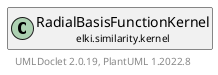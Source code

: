 @startuml
    remove .*\.(Instance|Par|Parameterizer|Factory)$
    set namespaceSeparator none
    hide empty fields
    hide empty methods

    class "<size:14>RadialBasisFunctionKernel.Par\n<size:10>elki.similarity.kernel" as elki.similarity.kernel.RadialBasisFunctionKernel.Par [[RadialBasisFunctionKernel.Par.html]] {
        {static} +GAMMA_ID: OptionID
        {static} +SIGMA_ID: OptionID
        #gamma: double
        +configure(Parameterization): void
        +make(): RadialBasisFunctionKernel
    }

    interface "<size:14>Parameterizer\n<size:10>elki.utilities.optionhandling" as elki.utilities.optionhandling.Parameterizer [[../../utilities/optionhandling/Parameterizer.html]] {
        {abstract} +make(): Object
    }
    class "<size:14>RadialBasisFunctionKernel\n<size:10>elki.similarity.kernel" as elki.similarity.kernel.RadialBasisFunctionKernel [[RadialBasisFunctionKernel.html]]

    elki.utilities.optionhandling.Parameterizer <|.. elki.similarity.kernel.RadialBasisFunctionKernel.Par
    elki.similarity.kernel.RadialBasisFunctionKernel +-- elki.similarity.kernel.RadialBasisFunctionKernel.Par

    center footer UMLDoclet 2.0.19, PlantUML 1.2022.8
@enduml
